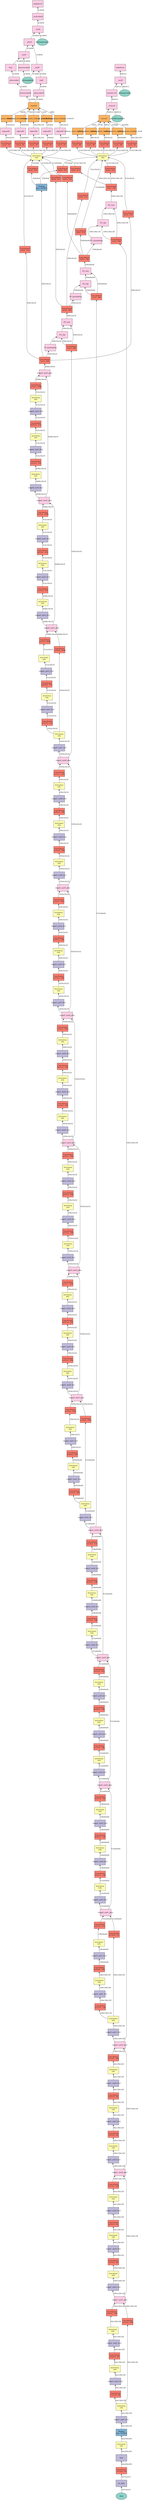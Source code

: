 digraph plot {
	heatmaplabel [label=heatmaplabel fillcolor="#8dd3c7" fixedsize=true height=0.8034 shape=oval style=filled width=1.3]
	data [label=data fillcolor="#8dd3c7" fixedsize=true height=0.8034 shape=oval style=filled width=1.3]
	bn_data [label=bn_data fillcolor="#bebada" fixedsize=true height=0.8034 shape=box style=filled width=1.3]
	conv0 [label="Convolution\n7x7/2x2, 64" fillcolor="#fb8072" fixedsize=true height=0.8034 shape=box style=filled width=1.3]
	bn0 [label=bn0 fillcolor="#bebada" fixedsize=true height=0.8034 shape=box style=filled width=1.3]
	relu0 [label="Activation\nrelu" fillcolor="#ffffb3" fixedsize=true height=0.8034 shape=box style=filled width=1.3]
	pool0 [label="Pooling\nmax, 3x3/2x2" fillcolor="#80b1d3" fixedsize=true height=0.8034 shape=box style=filled width=1.3]
	stage1_unit1_bn1 [label=stage1_unit1_bn1 fillcolor="#bebada" fixedsize=true height=0.8034 shape=box style=filled width=1.3]
	stage1_unit1_relu1 [label="Activation\nrelu" fillcolor="#ffffb3" fixedsize=true height=0.8034 shape=box style=filled width=1.3]
	stage1_unit1_conv1 [label="Convolution\n1x1/1x1, 64" fillcolor="#fb8072" fixedsize=true height=0.8034 shape=box style=filled width=1.3]
	stage1_unit1_bn2 [label=stage1_unit1_bn2 fillcolor="#bebada" fixedsize=true height=0.8034 shape=box style=filled width=1.3]
	stage1_unit1_relu2 [label="Activation\nrelu" fillcolor="#ffffb3" fixedsize=true height=0.8034 shape=box style=filled width=1.3]
	stage1_unit1_conv2 [label="Convolution\n3x3/1x1, 64" fillcolor="#fb8072" fixedsize=true height=0.8034 shape=box style=filled width=1.3]
	stage1_unit1_bn3 [label=stage1_unit1_bn3 fillcolor="#bebada" fixedsize=true height=0.8034 shape=box style=filled width=1.3]
	stage1_unit1_relu3 [label="Activation\nrelu" fillcolor="#ffffb3" fixedsize=true height=0.8034 shape=box style=filled width=1.3]
	stage1_unit1_conv3 [label="Convolution\n1x1/1x1, 256" fillcolor="#fb8072" fixedsize=true height=0.8034 shape=box style=filled width=1.3]
	stage1_unit1_sc [label="Convolution\n1x1/1x1, 256" fillcolor="#fb8072" fixedsize=true height=0.8034 shape=box style=filled width=1.3]
	stage1_unit1_plus [label=stage1_unit1_plus fillcolor="#fccde5" fixedsize=true height=0.8034 shape=box style=filled width=1.3]
	stage1_unit2_bn1 [label=stage1_unit2_bn1 fillcolor="#bebada" fixedsize=true height=0.8034 shape=box style=filled width=1.3]
	stage1_unit2_relu1 [label="Activation\nrelu" fillcolor="#ffffb3" fixedsize=true height=0.8034 shape=box style=filled width=1.3]
	stage1_unit2_conv1 [label="Convolution\n1x1/1x1, 64" fillcolor="#fb8072" fixedsize=true height=0.8034 shape=box style=filled width=1.3]
	stage1_unit2_bn2 [label=stage1_unit2_bn2 fillcolor="#bebada" fixedsize=true height=0.8034 shape=box style=filled width=1.3]
	stage1_unit2_relu2 [label="Activation\nrelu" fillcolor="#ffffb3" fixedsize=true height=0.8034 shape=box style=filled width=1.3]
	stage1_unit2_conv2 [label="Convolution\n3x3/1x1, 64" fillcolor="#fb8072" fixedsize=true height=0.8034 shape=box style=filled width=1.3]
	stage1_unit2_bn3 [label=stage1_unit2_bn3 fillcolor="#bebada" fixedsize=true height=0.8034 shape=box style=filled width=1.3]
	stage1_unit2_relu3 [label="Activation\nrelu" fillcolor="#ffffb3" fixedsize=true height=0.8034 shape=box style=filled width=1.3]
	stage1_unit2_conv3 [label="Convolution\n1x1/1x1, 256" fillcolor="#fb8072" fixedsize=true height=0.8034 shape=box style=filled width=1.3]
	stage1_unit2_plus [label=stage1_unit2_plus fillcolor="#fccde5" fixedsize=true height=0.8034 shape=box style=filled width=1.3]
	stage1_unit3_bn1 [label=stage1_unit3_bn1 fillcolor="#bebada" fixedsize=true height=0.8034 shape=box style=filled width=1.3]
	stage1_unit3_relu1 [label="Activation\nrelu" fillcolor="#ffffb3" fixedsize=true height=0.8034 shape=box style=filled width=1.3]
	stage1_unit3_conv1 [label="Convolution\n1x1/1x1, 64" fillcolor="#fb8072" fixedsize=true height=0.8034 shape=box style=filled width=1.3]
	stage1_unit3_bn2 [label=stage1_unit3_bn2 fillcolor="#bebada" fixedsize=true height=0.8034 shape=box style=filled width=1.3]
	stage1_unit3_relu2 [label="Activation\nrelu" fillcolor="#ffffb3" fixedsize=true height=0.8034 shape=box style=filled width=1.3]
	stage1_unit3_conv2 [label="Convolution\n3x3/1x1, 64" fillcolor="#fb8072" fixedsize=true height=0.8034 shape=box style=filled width=1.3]
	stage1_unit3_bn3 [label=stage1_unit3_bn3 fillcolor="#bebada" fixedsize=true height=0.8034 shape=box style=filled width=1.3]
	stage1_unit3_relu3 [label="Activation\nrelu" fillcolor="#ffffb3" fixedsize=true height=0.8034 shape=box style=filled width=1.3]
	stage1_unit3_conv3 [label="Convolution\n1x1/1x1, 256" fillcolor="#fb8072" fixedsize=true height=0.8034 shape=box style=filled width=1.3]
	stage1_unit3_plus [label=stage1_unit3_plus fillcolor="#fccde5" fixedsize=true height=0.8034 shape=box style=filled width=1.3]
	stage2_unit1_bn1 [label=stage2_unit1_bn1 fillcolor="#bebada" fixedsize=true height=0.8034 shape=box style=filled width=1.3]
	stage2_unit1_relu1 [label="Activation\nrelu" fillcolor="#ffffb3" fixedsize=true height=0.8034 shape=box style=filled width=1.3]
	stage2_unit1_conv1 [label="Convolution\n1x1/1x1, 128" fillcolor="#fb8072" fixedsize=true height=0.8034 shape=box style=filled width=1.3]
	stage2_unit1_bn2 [label=stage2_unit1_bn2 fillcolor="#bebada" fixedsize=true height=0.8034 shape=box style=filled width=1.3]
	stage2_unit1_relu2 [label="Activation\nrelu" fillcolor="#ffffb3" fixedsize=true height=0.8034 shape=box style=filled width=1.3]
	stage2_unit1_conv2 [label="Convolution\n3x3/2x2, 128" fillcolor="#fb8072" fixedsize=true height=0.8034 shape=box style=filled width=1.3]
	stage2_unit1_bn3 [label=stage2_unit1_bn3 fillcolor="#bebada" fixedsize=true height=0.8034 shape=box style=filled width=1.3]
	stage2_unit1_relu3 [label="Activation\nrelu" fillcolor="#ffffb3" fixedsize=true height=0.8034 shape=box style=filled width=1.3]
	stage2_unit1_conv3 [label="Convolution\n1x1/1x1, 512" fillcolor="#fb8072" fixedsize=true height=0.8034 shape=box style=filled width=1.3]
	stage2_unit1_sc [label="Convolution\n1x1/2x2, 512" fillcolor="#fb8072" fixedsize=true height=0.8034 shape=box style=filled width=1.3]
	stage2_unit1_plus [label=stage2_unit1_plus fillcolor="#fccde5" fixedsize=true height=0.8034 shape=box style=filled width=1.3]
	stage2_unit2_bn1 [label=stage2_unit2_bn1 fillcolor="#bebada" fixedsize=true height=0.8034 shape=box style=filled width=1.3]
	stage2_unit2_relu1 [label="Activation\nrelu" fillcolor="#ffffb3" fixedsize=true height=0.8034 shape=box style=filled width=1.3]
	stage2_unit2_conv1 [label="Convolution\n1x1/1x1, 128" fillcolor="#fb8072" fixedsize=true height=0.8034 shape=box style=filled width=1.3]
	stage2_unit2_bn2 [label=stage2_unit2_bn2 fillcolor="#bebada" fixedsize=true height=0.8034 shape=box style=filled width=1.3]
	stage2_unit2_relu2 [label="Activation\nrelu" fillcolor="#ffffb3" fixedsize=true height=0.8034 shape=box style=filled width=1.3]
	stage2_unit2_conv2 [label="Convolution\n3x3/1x1, 128" fillcolor="#fb8072" fixedsize=true height=0.8034 shape=box style=filled width=1.3]
	stage2_unit2_bn3 [label=stage2_unit2_bn3 fillcolor="#bebada" fixedsize=true height=0.8034 shape=box style=filled width=1.3]
	stage2_unit2_relu3 [label="Activation\nrelu" fillcolor="#ffffb3" fixedsize=true height=0.8034 shape=box style=filled width=1.3]
	stage2_unit2_conv3 [label="Convolution\n1x1/1x1, 512" fillcolor="#fb8072" fixedsize=true height=0.8034 shape=box style=filled width=1.3]
	stage2_unit2_plus [label=stage2_unit2_plus fillcolor="#fccde5" fixedsize=true height=0.8034 shape=box style=filled width=1.3]
	stage2_unit3_bn1 [label=stage2_unit3_bn1 fillcolor="#bebada" fixedsize=true height=0.8034 shape=box style=filled width=1.3]
	stage2_unit3_relu1 [label="Activation\nrelu" fillcolor="#ffffb3" fixedsize=true height=0.8034 shape=box style=filled width=1.3]
	stage2_unit3_conv1 [label="Convolution\n1x1/1x1, 128" fillcolor="#fb8072" fixedsize=true height=0.8034 shape=box style=filled width=1.3]
	stage2_unit3_bn2 [label=stage2_unit3_bn2 fillcolor="#bebada" fixedsize=true height=0.8034 shape=box style=filled width=1.3]
	stage2_unit3_relu2 [label="Activation\nrelu" fillcolor="#ffffb3" fixedsize=true height=0.8034 shape=box style=filled width=1.3]
	stage2_unit3_conv2 [label="Convolution\n3x3/1x1, 128" fillcolor="#fb8072" fixedsize=true height=0.8034 shape=box style=filled width=1.3]
	stage2_unit3_bn3 [label=stage2_unit3_bn3 fillcolor="#bebada" fixedsize=true height=0.8034 shape=box style=filled width=1.3]
	stage2_unit3_relu3 [label="Activation\nrelu" fillcolor="#ffffb3" fixedsize=true height=0.8034 shape=box style=filled width=1.3]
	stage2_unit3_conv3 [label="Convolution\n1x1/1x1, 512" fillcolor="#fb8072" fixedsize=true height=0.8034 shape=box style=filled width=1.3]
	stage2_unit3_plus [label=stage2_unit3_plus fillcolor="#fccde5" fixedsize=true height=0.8034 shape=box style=filled width=1.3]
	stage2_unit4_bn1 [label=stage2_unit4_bn1 fillcolor="#bebada" fixedsize=true height=0.8034 shape=box style=filled width=1.3]
	stage2_unit4_relu1 [label="Activation\nrelu" fillcolor="#ffffb3" fixedsize=true height=0.8034 shape=box style=filled width=1.3]
	stage2_unit4_conv1 [label="Convolution\n1x1/1x1, 128" fillcolor="#fb8072" fixedsize=true height=0.8034 shape=box style=filled width=1.3]
	stage2_unit4_bn2 [label=stage2_unit4_bn2 fillcolor="#bebada" fixedsize=true height=0.8034 shape=box style=filled width=1.3]
	stage2_unit4_relu2 [label="Activation\nrelu" fillcolor="#ffffb3" fixedsize=true height=0.8034 shape=box style=filled width=1.3]
	stage2_unit4_conv2 [label="Convolution\n3x3/1x1, 128" fillcolor="#fb8072" fixedsize=true height=0.8034 shape=box style=filled width=1.3]
	stage2_unit4_bn3 [label=stage2_unit4_bn3 fillcolor="#bebada" fixedsize=true height=0.8034 shape=box style=filled width=1.3]
	stage2_unit4_relu3 [label="Activation\nrelu" fillcolor="#ffffb3" fixedsize=true height=0.8034 shape=box style=filled width=1.3]
	stage2_unit4_conv3 [label="Convolution\n1x1/1x1, 512" fillcolor="#fb8072" fixedsize=true height=0.8034 shape=box style=filled width=1.3]
	stage2_unit4_plus [label=stage2_unit4_plus fillcolor="#fccde5" fixedsize=true height=0.8034 shape=box style=filled width=1.3]
	stage3_unit1_bn1 [label=stage3_unit1_bn1 fillcolor="#bebada" fixedsize=true height=0.8034 shape=box style=filled width=1.3]
	stage3_unit1_relu1 [label="Activation\nrelu" fillcolor="#ffffb3" fixedsize=true height=0.8034 shape=box style=filled width=1.3]
	stage3_unit1_conv1 [label="Convolution\n1x1/1x1, 256" fillcolor="#fb8072" fixedsize=true height=0.8034 shape=box style=filled width=1.3]
	stage3_unit1_bn2 [label=stage3_unit1_bn2 fillcolor="#bebada" fixedsize=true height=0.8034 shape=box style=filled width=1.3]
	stage3_unit1_relu2 [label="Activation\nrelu" fillcolor="#ffffb3" fixedsize=true height=0.8034 shape=box style=filled width=1.3]
	stage3_unit1_conv2 [label="Convolution\n3x3/2x2, 256" fillcolor="#fb8072" fixedsize=true height=0.8034 shape=box style=filled width=1.3]
	stage3_unit1_bn3 [label=stage3_unit1_bn3 fillcolor="#bebada" fixedsize=true height=0.8034 shape=box style=filled width=1.3]
	stage3_unit1_relu3 [label="Activation\nrelu" fillcolor="#ffffb3" fixedsize=true height=0.8034 shape=box style=filled width=1.3]
	stage3_unit1_conv3 [label="Convolution\n1x1/1x1, 1024" fillcolor="#fb8072" fixedsize=true height=0.8034 shape=box style=filled width=1.3]
	stage3_unit1_sc [label="Convolution\n1x1/2x2, 1024" fillcolor="#fb8072" fixedsize=true height=0.8034 shape=box style=filled width=1.3]
	stage3_unit1_plus [label=stage3_unit1_plus fillcolor="#fccde5" fixedsize=true height=0.8034 shape=box style=filled width=1.3]
	stage3_unit2_bn1 [label=stage3_unit2_bn1 fillcolor="#bebada" fixedsize=true height=0.8034 shape=box style=filled width=1.3]
	stage3_unit2_relu1 [label="Activation\nrelu" fillcolor="#ffffb3" fixedsize=true height=0.8034 shape=box style=filled width=1.3]
	stage3_unit2_conv1 [label="Convolution\n1x1/1x1, 256" fillcolor="#fb8072" fixedsize=true height=0.8034 shape=box style=filled width=1.3]
	stage3_unit2_bn2 [label=stage3_unit2_bn2 fillcolor="#bebada" fixedsize=true height=0.8034 shape=box style=filled width=1.3]
	stage3_unit2_relu2 [label="Activation\nrelu" fillcolor="#ffffb3" fixedsize=true height=0.8034 shape=box style=filled width=1.3]
	stage3_unit2_conv2 [label="Convolution\n3x3/1x1, 256" fillcolor="#fb8072" fixedsize=true height=0.8034 shape=box style=filled width=1.3]
	stage3_unit2_bn3 [label=stage3_unit2_bn3 fillcolor="#bebada" fixedsize=true height=0.8034 shape=box style=filled width=1.3]
	stage3_unit2_relu3 [label="Activation\nrelu" fillcolor="#ffffb3" fixedsize=true height=0.8034 shape=box style=filled width=1.3]
	stage3_unit2_conv3 [label="Convolution\n1x1/1x1, 1024" fillcolor="#fb8072" fixedsize=true height=0.8034 shape=box style=filled width=1.3]
	stage3_unit2_plus [label=stage3_unit2_plus fillcolor="#fccde5" fixedsize=true height=0.8034 shape=box style=filled width=1.3]
	stage3_unit3_bn1 [label=stage3_unit3_bn1 fillcolor="#bebada" fixedsize=true height=0.8034 shape=box style=filled width=1.3]
	stage3_unit3_relu1 [label="Activation\nrelu" fillcolor="#ffffb3" fixedsize=true height=0.8034 shape=box style=filled width=1.3]
	stage3_unit3_conv1 [label="Convolution\n1x1/1x1, 256" fillcolor="#fb8072" fixedsize=true height=0.8034 shape=box style=filled width=1.3]
	stage3_unit3_bn2 [label=stage3_unit3_bn2 fillcolor="#bebada" fixedsize=true height=0.8034 shape=box style=filled width=1.3]
	stage3_unit3_relu2 [label="Activation\nrelu" fillcolor="#ffffb3" fixedsize=true height=0.8034 shape=box style=filled width=1.3]
	stage3_unit3_conv2 [label="Convolution\n3x3/1x1, 256" fillcolor="#fb8072" fixedsize=true height=0.8034 shape=box style=filled width=1.3]
	stage3_unit3_bn3 [label=stage3_unit3_bn3 fillcolor="#bebada" fixedsize=true height=0.8034 shape=box style=filled width=1.3]
	stage3_unit3_relu3 [label="Activation\nrelu" fillcolor="#ffffb3" fixedsize=true height=0.8034 shape=box style=filled width=1.3]
	stage3_unit3_conv3 [label="Convolution\n1x1/1x1, 1024" fillcolor="#fb8072" fixedsize=true height=0.8034 shape=box style=filled width=1.3]
	stage3_unit3_plus [label=stage3_unit3_plus fillcolor="#fccde5" fixedsize=true height=0.8034 shape=box style=filled width=1.3]
	stage3_unit4_bn1 [label=stage3_unit4_bn1 fillcolor="#bebada" fixedsize=true height=0.8034 shape=box style=filled width=1.3]
	stage3_unit4_relu1 [label="Activation\nrelu" fillcolor="#ffffb3" fixedsize=true height=0.8034 shape=box style=filled width=1.3]
	stage3_unit4_conv1 [label="Convolution\n1x1/1x1, 256" fillcolor="#fb8072" fixedsize=true height=0.8034 shape=box style=filled width=1.3]
	stage3_unit4_bn2 [label=stage3_unit4_bn2 fillcolor="#bebada" fixedsize=true height=0.8034 shape=box style=filled width=1.3]
	stage3_unit4_relu2 [label="Activation\nrelu" fillcolor="#ffffb3" fixedsize=true height=0.8034 shape=box style=filled width=1.3]
	stage3_unit4_conv2 [label="Convolution\n3x3/1x1, 256" fillcolor="#fb8072" fixedsize=true height=0.8034 shape=box style=filled width=1.3]
	stage3_unit4_bn3 [label=stage3_unit4_bn3 fillcolor="#bebada" fixedsize=true height=0.8034 shape=box style=filled width=1.3]
	stage3_unit4_relu3 [label="Activation\nrelu" fillcolor="#ffffb3" fixedsize=true height=0.8034 shape=box style=filled width=1.3]
	stage3_unit4_conv3 [label="Convolution\n1x1/1x1, 1024" fillcolor="#fb8072" fixedsize=true height=0.8034 shape=box style=filled width=1.3]
	stage3_unit4_plus [label=stage3_unit4_plus fillcolor="#fccde5" fixedsize=true height=0.8034 shape=box style=filled width=1.3]
	stage3_unit5_bn1 [label=stage3_unit5_bn1 fillcolor="#bebada" fixedsize=true height=0.8034 shape=box style=filled width=1.3]
	stage3_unit5_relu1 [label="Activation\nrelu" fillcolor="#ffffb3" fixedsize=true height=0.8034 shape=box style=filled width=1.3]
	stage3_unit5_conv1 [label="Convolution\n1x1/1x1, 256" fillcolor="#fb8072" fixedsize=true height=0.8034 shape=box style=filled width=1.3]
	stage3_unit5_bn2 [label=stage3_unit5_bn2 fillcolor="#bebada" fixedsize=true height=0.8034 shape=box style=filled width=1.3]
	stage3_unit5_relu2 [label="Activation\nrelu" fillcolor="#ffffb3" fixedsize=true height=0.8034 shape=box style=filled width=1.3]
	stage3_unit5_conv2 [label="Convolution\n3x3/1x1, 256" fillcolor="#fb8072" fixedsize=true height=0.8034 shape=box style=filled width=1.3]
	stage3_unit5_bn3 [label=stage3_unit5_bn3 fillcolor="#bebada" fixedsize=true height=0.8034 shape=box style=filled width=1.3]
	stage3_unit5_relu3 [label="Activation\nrelu" fillcolor="#ffffb3" fixedsize=true height=0.8034 shape=box style=filled width=1.3]
	stage3_unit5_conv3 [label="Convolution\n1x1/1x1, 1024" fillcolor="#fb8072" fixedsize=true height=0.8034 shape=box style=filled width=1.3]
	stage3_unit5_plus [label=stage3_unit5_plus fillcolor="#fccde5" fixedsize=true height=0.8034 shape=box style=filled width=1.3]
	stage3_unit6_bn1 [label=stage3_unit6_bn1 fillcolor="#bebada" fixedsize=true height=0.8034 shape=box style=filled width=1.3]
	stage3_unit6_relu1 [label="Activation\nrelu" fillcolor="#ffffb3" fixedsize=true height=0.8034 shape=box style=filled width=1.3]
	stage3_unit6_conv1 [label="Convolution\n1x1/1x1, 256" fillcolor="#fb8072" fixedsize=true height=0.8034 shape=box style=filled width=1.3]
	stage3_unit6_bn2 [label=stage3_unit6_bn2 fillcolor="#bebada" fixedsize=true height=0.8034 shape=box style=filled width=1.3]
	stage3_unit6_relu2 [label="Activation\nrelu" fillcolor="#ffffb3" fixedsize=true height=0.8034 shape=box style=filled width=1.3]
	stage3_unit6_conv2 [label="Convolution\n3x3/1x1, 256" fillcolor="#fb8072" fixedsize=true height=0.8034 shape=box style=filled width=1.3]
	stage3_unit6_bn3 [label=stage3_unit6_bn3 fillcolor="#bebada" fixedsize=true height=0.8034 shape=box style=filled width=1.3]
	stage3_unit6_relu3 [label="Activation\nrelu" fillcolor="#ffffb3" fixedsize=true height=0.8034 shape=box style=filled width=1.3]
	stage3_unit6_conv3 [label="Convolution\n1x1/1x1, 1024" fillcolor="#fb8072" fixedsize=true height=0.8034 shape=box style=filled width=1.3]
	stage3_unit6_plus [label=stage3_unit6_plus fillcolor="#fccde5" fixedsize=true height=0.8034 shape=box style=filled width=1.3]
	stage4_unit1_bn1 [label=stage4_unit1_bn1 fillcolor="#bebada" fixedsize=true height=0.8034 shape=box style=filled width=1.3]
	stage4_unit1_relu1 [label="Activation\nrelu" fillcolor="#ffffb3" fixedsize=true height=0.8034 shape=box style=filled width=1.3]
	stage4_unit1_conv1 [label="Convolution\n1x1/1x1, 512" fillcolor="#fb8072" fixedsize=true height=0.8034 shape=box style=filled width=1.3]
	stage4_unit1_bn2 [label=stage4_unit1_bn2 fillcolor="#bebada" fixedsize=true height=0.8034 shape=box style=filled width=1.3]
	stage4_unit1_relu2 [label="Activation\nrelu" fillcolor="#ffffb3" fixedsize=true height=0.8034 shape=box style=filled width=1.3]
	stage4_unit1_conv2 [label="Convolution\n3x3/2x2, 512" fillcolor="#fb8072" fixedsize=true height=0.8034 shape=box style=filled width=1.3]
	stage4_unit1_bn3 [label=stage4_unit1_bn3 fillcolor="#bebada" fixedsize=true height=0.8034 shape=box style=filled width=1.3]
	stage4_unit1_relu3 [label="Activation\nrelu" fillcolor="#ffffb3" fixedsize=true height=0.8034 shape=box style=filled width=1.3]
	stage4_unit1_conv3 [label="Convolution\n1x1/1x1, 2048" fillcolor="#fb8072" fixedsize=true height=0.8034 shape=box style=filled width=1.3]
	stage4_unit1_sc [label="Convolution\n1x1/2x2, 2048" fillcolor="#fb8072" fixedsize=true height=0.8034 shape=box style=filled width=1.3]
	stage4_unit1_plus [label=stage4_unit1_plus fillcolor="#fccde5" fixedsize=true height=0.8034 shape=box style=filled width=1.3]
	stage4_unit2_bn1 [label=stage4_unit2_bn1 fillcolor="#bebada" fixedsize=true height=0.8034 shape=box style=filled width=1.3]
	stage4_unit2_relu1 [label="Activation\nrelu" fillcolor="#ffffb3" fixedsize=true height=0.8034 shape=box style=filled width=1.3]
	stage4_unit2_conv1 [label="Convolution\n1x1/1x1, 512" fillcolor="#fb8072" fixedsize=true height=0.8034 shape=box style=filled width=1.3]
	stage4_unit2_bn2 [label=stage4_unit2_bn2 fillcolor="#bebada" fixedsize=true height=0.8034 shape=box style=filled width=1.3]
	stage4_unit2_relu2 [label="Activation\nrelu" fillcolor="#ffffb3" fixedsize=true height=0.8034 shape=box style=filled width=1.3]
	stage4_unit2_conv2 [label="Convolution\n3x3/1x1, 512" fillcolor="#fb8072" fixedsize=true height=0.8034 shape=box style=filled width=1.3]
	stage4_unit2_bn3 [label=stage4_unit2_bn3 fillcolor="#bebada" fixedsize=true height=0.8034 shape=box style=filled width=1.3]
	stage4_unit2_relu3 [label="Activation\nrelu" fillcolor="#ffffb3" fixedsize=true height=0.8034 shape=box style=filled width=1.3]
	stage4_unit2_conv3 [label="Convolution\n1x1/1x1, 2048" fillcolor="#fb8072" fixedsize=true height=0.8034 shape=box style=filled width=1.3]
	stage4_unit2_plus [label=stage4_unit2_plus fillcolor="#fccde5" fixedsize=true height=0.8034 shape=box style=filled width=1.3]
	stage4_unit3_bn1 [label=stage4_unit3_bn1 fillcolor="#bebada" fixedsize=true height=0.8034 shape=box style=filled width=1.3]
	stage4_unit3_relu1 [label="Activation\nrelu" fillcolor="#ffffb3" fixedsize=true height=0.8034 shape=box style=filled width=1.3]
	stage4_unit3_conv1 [label="Convolution\n1x1/1x1, 512" fillcolor="#fb8072" fixedsize=true height=0.8034 shape=box style=filled width=1.3]
	stage4_unit3_bn2 [label=stage4_unit3_bn2 fillcolor="#bebada" fixedsize=true height=0.8034 shape=box style=filled width=1.3]
	stage4_unit3_relu2 [label="Activation\nrelu" fillcolor="#ffffb3" fixedsize=true height=0.8034 shape=box style=filled width=1.3]
	stage4_unit3_conv2 [label="Convolution\n3x3/1x1, 512" fillcolor="#fb8072" fixedsize=true height=0.8034 shape=box style=filled width=1.3]
	stage4_unit3_bn3 [label=stage4_unit3_bn3 fillcolor="#bebada" fixedsize=true height=0.8034 shape=box style=filled width=1.3]
	stage4_unit3_relu3 [label="Activation\nrelu" fillcolor="#ffffb3" fixedsize=true height=0.8034 shape=box style=filled width=1.3]
	stage4_unit3_conv3 [label="Convolution\n1x1/1x1, 2048" fillcolor="#fb8072" fixedsize=true height=0.8034 shape=box style=filled width=1.3]
	stage4_unit3_plus [label=stage4_unit3_plus fillcolor="#fccde5" fixedsize=true height=0.8034 shape=box style=filled width=1.3]
	P5_lateral [label="Convolution\n1x1/1, 256" fillcolor="#fb8072" fixedsize=true height=0.8034 shape=box style=filled width=1.3]
	P6_subsampling [label="Pooling\nmax, 3x3/2x2" fillcolor="#80b1d3" fixedsize=true height=0.8034 shape=box style=filled width=1.3]
	convolution0 [label="Convolution\n3x3/1, 512" fillcolor="#fb8072" fixedsize=true height=0.8034 shape=box style=filled width=1.3]
	heatmap_relu [label="Activation\nrelu" fillcolor="#ffffb3" fixedsize=true height=0.8034 shape=box style=filled width=1.3]
	heatmap_score_stride64 [label="Convolution\n1x1/1, 19" fillcolor="#fb8072" fixedsize=true height=0.8034 shape=box style=filled width=1.3]
	sigmoid0 [label=sigmoid0 fillcolor="#fccde5" fixedsize=true height=0.8034 shape=box style=filled width=1.3]
	heatmap_score_reshape_stride64 [label=heatmap_score_reshape_stride64 fillcolor="#fdb462" fixedsize=true height=0.8034 shape=box style=filled width=1.3]
	convolution2 [label="Convolution\n3x3/1, 512" fillcolor="#fb8072" fixedsize=true height=0.8034 shape=box style=filled width=1.3]
	heatmap_relu [label="Activation\nrelu" fillcolor="#ffffb3" fixedsize=true height=0.8034 shape=box style=filled width=1.3]
	heatmap_score_stride32 [label="Convolution\n1x1/1, 19" fillcolor="#fb8072" fixedsize=true height=0.8034 shape=box style=filled width=1.3]
	sigmoid1 [label=sigmoid1 fillcolor="#fccde5" fixedsize=true height=0.8034 shape=box style=filled width=1.3]
	heatmap_score_reshape_stride32 [label=heatmap_score_reshape_stride32 fillcolor="#fdb462" fixedsize=true height=0.8034 shape=box style=filled width=1.3]
	P5_upsampling [label=P5_upsampling fillcolor="#fccde5" fixedsize=true height=0.8034 shape=box style=filled width=1.3]
	P4_lateral [label="Convolution\n1x1/1, 256" fillcolor="#fb8072" fixedsize=true height=0.8034 shape=box style=filled width=1.3]
	P4_clip [label=P4_clip fillcolor="#fccde5" fixedsize=true height=0.8034 shape=box style=filled width=1.3]
	P4_sum [label=P4_sum fillcolor="#fccde5" fixedsize=true height=0.8034 shape=box style=filled width=1.3]
	P4_aggregate [label="Convolution\n3x3/1, 256" fillcolor="#fb8072" fixedsize=true height=0.8034 shape=box style=filled width=1.3]
	convolution4 [label="Convolution\n3x3/1, 512" fillcolor="#fb8072" fixedsize=true height=0.8034 shape=box style=filled width=1.3]
	heatmap_relu [label="Activation\nrelu" fillcolor="#ffffb3" fixedsize=true height=0.8034 shape=box style=filled width=1.3]
	heatmap_score_stride16 [label="Convolution\n1x1/1, 19" fillcolor="#fb8072" fixedsize=true height=0.8034 shape=box style=filled width=1.3]
	sigmoid2 [label=sigmoid2 fillcolor="#fccde5" fixedsize=true height=0.8034 shape=box style=filled width=1.3]
	heatmap_score_reshape_stride16 [label=heatmap_score_reshape_stride16 fillcolor="#fdb462" fixedsize=true height=0.8034 shape=box style=filled width=1.3]
	P4_upsampling [label=P4_upsampling fillcolor="#fccde5" fixedsize=true height=0.8034 shape=box style=filled width=1.3]
	P3_lateral [label="Convolution\n1x1/1, 256" fillcolor="#fb8072" fixedsize=true height=0.8034 shape=box style=filled width=1.3]
	P3_clip [label=P3_clip fillcolor="#fccde5" fixedsize=true height=0.8034 shape=box style=filled width=1.3]
	P3_sum [label=P3_sum fillcolor="#fccde5" fixedsize=true height=0.8034 shape=box style=filled width=1.3]
	P3_aggregate [label="Convolution\n3x3/1, 256" fillcolor="#fb8072" fixedsize=true height=0.8034 shape=box style=filled width=1.3]
	convolution6 [label="Convolution\n3x3/1, 512" fillcolor="#fb8072" fixedsize=true height=0.8034 shape=box style=filled width=1.3]
	heatmap_relu [label="Activation\nrelu" fillcolor="#ffffb3" fixedsize=true height=0.8034 shape=box style=filled width=1.3]
	heatmap_score_stride8 [label="Convolution\n1x1/1, 19" fillcolor="#fb8072" fixedsize=true height=0.8034 shape=box style=filled width=1.3]
	sigmoid3 [label=sigmoid3 fillcolor="#fccde5" fixedsize=true height=0.8034 shape=box style=filled width=1.3]
	heatmap_score_reshape_stride8 [label=heatmap_score_reshape_stride8 fillcolor="#fdb462" fixedsize=true height=0.8034 shape=box style=filled width=1.3]
	P3_upsampling [label=P3_upsampling fillcolor="#fccde5" fixedsize=true height=0.8034 shape=box style=filled width=1.3]
	P2_lateral [label="Convolution\n1x1/1, 256" fillcolor="#fb8072" fixedsize=true height=0.8034 shape=box style=filled width=1.3]
	P2_clip [label=P2_clip fillcolor="#fccde5" fixedsize=true height=0.8034 shape=box style=filled width=1.3]
	P2_sum [label=P2_sum fillcolor="#fccde5" fixedsize=true height=0.8034 shape=box style=filled width=1.3]
	P2_aggregate [label="Convolution\n3x3/1, 256" fillcolor="#fb8072" fixedsize=true height=0.8034 shape=box style=filled width=1.3]
	convolution8 [label="Convolution\n3x3/1, 512" fillcolor="#fb8072" fixedsize=true height=0.8034 shape=box style=filled width=1.3]
	heatmap_relu [label="Activation\nrelu" fillcolor="#ffffb3" fixedsize=true height=0.8034 shape=box style=filled width=1.3]
	heatmap_score_stride4 [label="Convolution\n1x1/1, 19" fillcolor="#fb8072" fixedsize=true height=0.8034 shape=box style=filled width=1.3]
	sigmoid4 [label=sigmoid4 fillcolor="#fccde5" fixedsize=true height=0.8034 shape=box style=filled width=1.3]
	heatmap_score_reshape_stride4 [label=heatmap_score_reshape_stride4 fillcolor="#fdb462" fixedsize=true height=0.8034 shape=box style=filled width=1.3]
	concat0 [label=concat0 fillcolor="#fdb462" fixedsize=true height=0.8034 shape=box style=filled width=1.3]
	_plusscalar0 [label=_plusscalar0 fillcolor="#fccde5" fixedsize=true height=0.8034 shape=box style=filled width=1.3]
	log0 [label=log0 fillcolor="#fccde5" fixedsize=true height=0.8034 shape=box style=filled width=1.3]
	_mul0 [label=_mul0 fillcolor="#fccde5" fixedsize=true height=0.8034 shape=box style=filled width=1.3]
	_rminusscalar0 [label=_rminusscalar0 fillcolor="#fccde5" fixedsize=true height=0.8034 shape=box style=filled width=1.3]
	_rminusscalar1 [label=_rminusscalar1 fillcolor="#fccde5" fixedsize=true height=0.8034 shape=box style=filled width=1.3]
	_plusscalar1 [label=_plusscalar1 fillcolor="#fccde5" fixedsize=true height=0.8034 shape=box style=filled width=1.3]
	log1 [label=log1 fillcolor="#fccde5" fixedsize=true height=0.8034 shape=box style=filled width=1.3]
	_mul1 [label=_mul1 fillcolor="#fccde5" fixedsize=true height=0.8034 shape=box style=filled width=1.3]
	_plus0 [label=_plus0 fillcolor="#fccde5" fixedsize=true height=0.8034 shape=box style=filled width=1.3]
	heatmapweight [label=heatmapweight fillcolor="#8dd3c7" fixedsize=true height=0.8034 shape=oval style=filled width=1.3]
	_mul2 [label=_mul2 fillcolor="#fccde5" fixedsize=true height=0.8034 shape=box style=filled width=1.3]
	_mulscalar0 [label=_mulscalar0 fillcolor="#fccde5" fixedsize=true height=0.8034 shape=box style=filled width=1.3]
	makeloss0 [label=makeloss0 fillcolor="#fccde5" fixedsize=true height=0.8034 shape=box style=filled width=1.3]
	pafmapweight [label=pafmapweight fillcolor="#8dd3c7" fixedsize=true height=0.8034 shape=oval style=filled width=1.3]
	convolution1 [label="Convolution\n3x3/1, 512" fillcolor="#fb8072" fixedsize=true height=0.8034 shape=box style=filled width=1.3]
	pafmap_relu [label="Activation\nrelu" fillcolor="#ffffb3" fixedsize=true height=0.8034 shape=box style=filled width=1.3]
	pafmap_score_stride64 [label="Convolution\n1x1/1, 38" fillcolor="#fb8072" fixedsize=true height=0.8034 shape=box style=filled width=1.3]
	pafmap_score_reshape_stride64 [label=pafmap_score_reshape_stride64 fillcolor="#fdb462" fixedsize=true height=0.8034 shape=box style=filled width=1.3]
	convolution3 [label="Convolution\n3x3/1, 512" fillcolor="#fb8072" fixedsize=true height=0.8034 shape=box style=filled width=1.3]
	pafmap_relu [label="Activation\nrelu" fillcolor="#ffffb3" fixedsize=true height=0.8034 shape=box style=filled width=1.3]
	pafmap_score_stride32 [label="Convolution\n1x1/1, 38" fillcolor="#fb8072" fixedsize=true height=0.8034 shape=box style=filled width=1.3]
	pafmap_score_reshape_stride32 [label=pafmap_score_reshape_stride32 fillcolor="#fdb462" fixedsize=true height=0.8034 shape=box style=filled width=1.3]
	convolution5 [label="Convolution\n3x3/1, 512" fillcolor="#fb8072" fixedsize=true height=0.8034 shape=box style=filled width=1.3]
	pafmap_relu [label="Activation\nrelu" fillcolor="#ffffb3" fixedsize=true height=0.8034 shape=box style=filled width=1.3]
	pafmap_score_stride16 [label="Convolution\n1x1/1, 38" fillcolor="#fb8072" fixedsize=true height=0.8034 shape=box style=filled width=1.3]
	pafmap_score_reshape_stride16 [label=pafmap_score_reshape_stride16 fillcolor="#fdb462" fixedsize=true height=0.8034 shape=box style=filled width=1.3]
	convolution7 [label="Convolution\n3x3/1, 512" fillcolor="#fb8072" fixedsize=true height=0.8034 shape=box style=filled width=1.3]
	pafmap_relu [label="Activation\nrelu" fillcolor="#ffffb3" fixedsize=true height=0.8034 shape=box style=filled width=1.3]
	pafmap_score_stride8 [label="Convolution\n1x1/1, 38" fillcolor="#fb8072" fixedsize=true height=0.8034 shape=box style=filled width=1.3]
	pafmap_score_reshape_stride8 [label=pafmap_score_reshape_stride8 fillcolor="#fdb462" fixedsize=true height=0.8034 shape=box style=filled width=1.3]
	convolution9 [label="Convolution\n3x3/1, 512" fillcolor="#fb8072" fixedsize=true height=0.8034 shape=box style=filled width=1.3]
	pafmap_relu [label="Activation\nrelu" fillcolor="#ffffb3" fixedsize=true height=0.8034 shape=box style=filled width=1.3]
	pafmap_score_stride4 [label="Convolution\n1x1/1, 38" fillcolor="#fb8072" fixedsize=true height=0.8034 shape=box style=filled width=1.3]
	pafmap_score_reshape_stride4 [label=pafmap_score_reshape_stride4 fillcolor="#fdb462" fixedsize=true height=0.8034 shape=box style=filled width=1.3]
	concat1 [label=concat1 fillcolor="#fdb462" fixedsize=true height=0.8034 shape=box style=filled width=1.3]
	partaffinityglabel [label=partaffinityglabel fillcolor="#8dd3c7" fixedsize=true height=0.8034 shape=oval style=filled width=1.3]
	_minus0 [label=_minus0 fillcolor="#fccde5" fixedsize=true height=0.8034 shape=box style=filled width=1.3]
	smooth_l10 [label=smooth_l10 fillcolor="#fccde5" fixedsize=true height=0.8034 shape=box style=filled width=1.3]
	_mul3 [label=_mul3 fillcolor="#fccde5" fixedsize=true height=0.8034 shape=box style=filled width=1.3]
	makeloss1 [label=makeloss1 fillcolor="#fccde5" fixedsize=true height=0.8034 shape=box style=filled width=1.3]
	bn_data -> data [label="3x512x512" arrowtail=open dir=back]
	conv0 -> bn_data [label="3x512x512" arrowtail=open dir=back]
	bn0 -> conv0 [label="64x256x256" arrowtail=open dir=back]
	relu0 -> bn0 [label="64x256x256" arrowtail=open dir=back]
	pool0 -> relu0 [label="64x256x256" arrowtail=open dir=back]
	stage1_unit1_bn1 -> pool0 [label="64x128x128" arrowtail=open dir=back]
	stage1_unit1_relu1 -> stage1_unit1_bn1 [label="64x128x128" arrowtail=open dir=back]
	stage1_unit1_conv1 -> stage1_unit1_relu1 [label="64x128x128" arrowtail=open dir=back]
	stage1_unit1_bn2 -> stage1_unit1_conv1 [label="64x128x128" arrowtail=open dir=back]
	stage1_unit1_relu2 -> stage1_unit1_bn2 [label="64x128x128" arrowtail=open dir=back]
	stage1_unit1_conv2 -> stage1_unit1_relu2 [label="64x128x128" arrowtail=open dir=back]
	stage1_unit1_bn3 -> stage1_unit1_conv2 [label="64x128x128" arrowtail=open dir=back]
	stage1_unit1_relu3 -> stage1_unit1_bn3 [label="64x128x128" arrowtail=open dir=back]
	stage1_unit1_conv3 -> stage1_unit1_relu3 [label="64x128x128" arrowtail=open dir=back]
	stage1_unit1_sc -> stage1_unit1_relu1 [label="64x128x128" arrowtail=open dir=back]
	stage1_unit1_plus -> stage1_unit1_conv3 [label="256x128x128" arrowtail=open dir=back]
	stage1_unit1_plus -> stage1_unit1_sc [label="256x128x128" arrowtail=open dir=back]
	stage1_unit2_bn1 -> stage1_unit1_plus [label="256x128x128" arrowtail=open dir=back]
	stage1_unit2_relu1 -> stage1_unit2_bn1 [label="256x128x128" arrowtail=open dir=back]
	stage1_unit2_conv1 -> stage1_unit2_relu1 [label="256x128x128" arrowtail=open dir=back]
	stage1_unit2_bn2 -> stage1_unit2_conv1 [label="64x128x128" arrowtail=open dir=back]
	stage1_unit2_relu2 -> stage1_unit2_bn2 [label="64x128x128" arrowtail=open dir=back]
	stage1_unit2_conv2 -> stage1_unit2_relu2 [label="64x128x128" arrowtail=open dir=back]
	stage1_unit2_bn3 -> stage1_unit2_conv2 [label="64x128x128" arrowtail=open dir=back]
	stage1_unit2_relu3 -> stage1_unit2_bn3 [label="64x128x128" arrowtail=open dir=back]
	stage1_unit2_conv3 -> stage1_unit2_relu3 [label="64x128x128" arrowtail=open dir=back]
	stage1_unit2_plus -> stage1_unit2_conv3 [label="256x128x128" arrowtail=open dir=back]
	stage1_unit2_plus -> stage1_unit1_plus [label="256x128x128" arrowtail=open dir=back]
	stage1_unit3_bn1 -> stage1_unit2_plus [label="256x128x128" arrowtail=open dir=back]
	stage1_unit3_relu1 -> stage1_unit3_bn1 [label="256x128x128" arrowtail=open dir=back]
	stage1_unit3_conv1 -> stage1_unit3_relu1 [label="256x128x128" arrowtail=open dir=back]
	stage1_unit3_bn2 -> stage1_unit3_conv1 [label="64x128x128" arrowtail=open dir=back]
	stage1_unit3_relu2 -> stage1_unit3_bn2 [label="64x128x128" arrowtail=open dir=back]
	stage1_unit3_conv2 -> stage1_unit3_relu2 [label="64x128x128" arrowtail=open dir=back]
	stage1_unit3_bn3 -> stage1_unit3_conv2 [label="64x128x128" arrowtail=open dir=back]
	stage1_unit3_relu3 -> stage1_unit3_bn3 [label="64x128x128" arrowtail=open dir=back]
	stage1_unit3_conv3 -> stage1_unit3_relu3 [label="64x128x128" arrowtail=open dir=back]
	stage1_unit3_plus -> stage1_unit3_conv3 [label="256x128x128" arrowtail=open dir=back]
	stage1_unit3_plus -> stage1_unit2_plus [label="256x128x128" arrowtail=open dir=back]
	stage2_unit1_bn1 -> stage1_unit3_plus [label="256x128x128" arrowtail=open dir=back]
	stage2_unit1_relu1 -> stage2_unit1_bn1 [label="256x128x128" arrowtail=open dir=back]
	stage2_unit1_conv1 -> stage2_unit1_relu1 [label="256x128x128" arrowtail=open dir=back]
	stage2_unit1_bn2 -> stage2_unit1_conv1 [label="128x128x128" arrowtail=open dir=back]
	stage2_unit1_relu2 -> stage2_unit1_bn2 [label="128x128x128" arrowtail=open dir=back]
	stage2_unit1_conv2 -> stage2_unit1_relu2 [label="128x128x128" arrowtail=open dir=back]
	stage2_unit1_bn3 -> stage2_unit1_conv2 [label="128x64x64" arrowtail=open dir=back]
	stage2_unit1_relu3 -> stage2_unit1_bn3 [label="128x64x64" arrowtail=open dir=back]
	stage2_unit1_conv3 -> stage2_unit1_relu3 [label="128x64x64" arrowtail=open dir=back]
	stage2_unit1_sc -> stage2_unit1_relu1 [label="256x128x128" arrowtail=open dir=back]
	stage2_unit1_plus -> stage2_unit1_conv3 [label="512x64x64" arrowtail=open dir=back]
	stage2_unit1_plus -> stage2_unit1_sc [label="512x64x64" arrowtail=open dir=back]
	stage2_unit2_bn1 -> stage2_unit1_plus [label="512x64x64" arrowtail=open dir=back]
	stage2_unit2_relu1 -> stage2_unit2_bn1 [label="512x64x64" arrowtail=open dir=back]
	stage2_unit2_conv1 -> stage2_unit2_relu1 [label="512x64x64" arrowtail=open dir=back]
	stage2_unit2_bn2 -> stage2_unit2_conv1 [label="128x64x64" arrowtail=open dir=back]
	stage2_unit2_relu2 -> stage2_unit2_bn2 [label="128x64x64" arrowtail=open dir=back]
	stage2_unit2_conv2 -> stage2_unit2_relu2 [label="128x64x64" arrowtail=open dir=back]
	stage2_unit2_bn3 -> stage2_unit2_conv2 [label="128x64x64" arrowtail=open dir=back]
	stage2_unit2_relu3 -> stage2_unit2_bn3 [label="128x64x64" arrowtail=open dir=back]
	stage2_unit2_conv3 -> stage2_unit2_relu3 [label="128x64x64" arrowtail=open dir=back]
	stage2_unit2_plus -> stage2_unit2_conv3 [label="512x64x64" arrowtail=open dir=back]
	stage2_unit2_plus -> stage2_unit1_plus [label="512x64x64" arrowtail=open dir=back]
	stage2_unit3_bn1 -> stage2_unit2_plus [label="512x64x64" arrowtail=open dir=back]
	stage2_unit3_relu1 -> stage2_unit3_bn1 [label="512x64x64" arrowtail=open dir=back]
	stage2_unit3_conv1 -> stage2_unit3_relu1 [label="512x64x64" arrowtail=open dir=back]
	stage2_unit3_bn2 -> stage2_unit3_conv1 [label="128x64x64" arrowtail=open dir=back]
	stage2_unit3_relu2 -> stage2_unit3_bn2 [label="128x64x64" arrowtail=open dir=back]
	stage2_unit3_conv2 -> stage2_unit3_relu2 [label="128x64x64" arrowtail=open dir=back]
	stage2_unit3_bn3 -> stage2_unit3_conv2 [label="128x64x64" arrowtail=open dir=back]
	stage2_unit3_relu3 -> stage2_unit3_bn3 [label="128x64x64" arrowtail=open dir=back]
	stage2_unit3_conv3 -> stage2_unit3_relu3 [label="128x64x64" arrowtail=open dir=back]
	stage2_unit3_plus -> stage2_unit3_conv3 [label="512x64x64" arrowtail=open dir=back]
	stage2_unit3_plus -> stage2_unit2_plus [label="512x64x64" arrowtail=open dir=back]
	stage2_unit4_bn1 -> stage2_unit3_plus [label="512x64x64" arrowtail=open dir=back]
	stage2_unit4_relu1 -> stage2_unit4_bn1 [label="512x64x64" arrowtail=open dir=back]
	stage2_unit4_conv1 -> stage2_unit4_relu1 [label="512x64x64" arrowtail=open dir=back]
	stage2_unit4_bn2 -> stage2_unit4_conv1 [label="128x64x64" arrowtail=open dir=back]
	stage2_unit4_relu2 -> stage2_unit4_bn2 [label="128x64x64" arrowtail=open dir=back]
	stage2_unit4_conv2 -> stage2_unit4_relu2 [label="128x64x64" arrowtail=open dir=back]
	stage2_unit4_bn3 -> stage2_unit4_conv2 [label="128x64x64" arrowtail=open dir=back]
	stage2_unit4_relu3 -> stage2_unit4_bn3 [label="128x64x64" arrowtail=open dir=back]
	stage2_unit4_conv3 -> stage2_unit4_relu3 [label="128x64x64" arrowtail=open dir=back]
	stage2_unit4_plus -> stage2_unit4_conv3 [label="512x64x64" arrowtail=open dir=back]
	stage2_unit4_plus -> stage2_unit3_plus [label="512x64x64" arrowtail=open dir=back]
	stage3_unit1_bn1 -> stage2_unit4_plus [label="512x64x64" arrowtail=open dir=back]
	stage3_unit1_relu1 -> stage3_unit1_bn1 [label="512x64x64" arrowtail=open dir=back]
	stage3_unit1_conv1 -> stage3_unit1_relu1 [label="512x64x64" arrowtail=open dir=back]
	stage3_unit1_bn2 -> stage3_unit1_conv1 [label="256x64x64" arrowtail=open dir=back]
	stage3_unit1_relu2 -> stage3_unit1_bn2 [label="256x64x64" arrowtail=open dir=back]
	stage3_unit1_conv2 -> stage3_unit1_relu2 [label="256x64x64" arrowtail=open dir=back]
	stage3_unit1_bn3 -> stage3_unit1_conv2 [label="256x32x32" arrowtail=open dir=back]
	stage3_unit1_relu3 -> stage3_unit1_bn3 [label="256x32x32" arrowtail=open dir=back]
	stage3_unit1_conv3 -> stage3_unit1_relu3 [label="256x32x32" arrowtail=open dir=back]
	stage3_unit1_sc -> stage3_unit1_relu1 [label="512x64x64" arrowtail=open dir=back]
	stage3_unit1_plus -> stage3_unit1_conv3 [label="1024x32x32" arrowtail=open dir=back]
	stage3_unit1_plus -> stage3_unit1_sc [label="1024x32x32" arrowtail=open dir=back]
	stage3_unit2_bn1 -> stage3_unit1_plus [label="1024x32x32" arrowtail=open dir=back]
	stage3_unit2_relu1 -> stage3_unit2_bn1 [label="1024x32x32" arrowtail=open dir=back]
	stage3_unit2_conv1 -> stage3_unit2_relu1 [label="1024x32x32" arrowtail=open dir=back]
	stage3_unit2_bn2 -> stage3_unit2_conv1 [label="256x32x32" arrowtail=open dir=back]
	stage3_unit2_relu2 -> stage3_unit2_bn2 [label="256x32x32" arrowtail=open dir=back]
	stage3_unit2_conv2 -> stage3_unit2_relu2 [label="256x32x32" arrowtail=open dir=back]
	stage3_unit2_bn3 -> stage3_unit2_conv2 [label="256x32x32" arrowtail=open dir=back]
	stage3_unit2_relu3 -> stage3_unit2_bn3 [label="256x32x32" arrowtail=open dir=back]
	stage3_unit2_conv3 -> stage3_unit2_relu3 [label="256x32x32" arrowtail=open dir=back]
	stage3_unit2_plus -> stage3_unit2_conv3 [label="1024x32x32" arrowtail=open dir=back]
	stage3_unit2_plus -> stage3_unit1_plus [label="1024x32x32" arrowtail=open dir=back]
	stage3_unit3_bn1 -> stage3_unit2_plus [label="1024x32x32" arrowtail=open dir=back]
	stage3_unit3_relu1 -> stage3_unit3_bn1 [label="1024x32x32" arrowtail=open dir=back]
	stage3_unit3_conv1 -> stage3_unit3_relu1 [label="1024x32x32" arrowtail=open dir=back]
	stage3_unit3_bn2 -> stage3_unit3_conv1 [label="256x32x32" arrowtail=open dir=back]
	stage3_unit3_relu2 -> stage3_unit3_bn2 [label="256x32x32" arrowtail=open dir=back]
	stage3_unit3_conv2 -> stage3_unit3_relu2 [label="256x32x32" arrowtail=open dir=back]
	stage3_unit3_bn3 -> stage3_unit3_conv2 [label="256x32x32" arrowtail=open dir=back]
	stage3_unit3_relu3 -> stage3_unit3_bn3 [label="256x32x32" arrowtail=open dir=back]
	stage3_unit3_conv3 -> stage3_unit3_relu3 [label="256x32x32" arrowtail=open dir=back]
	stage3_unit3_plus -> stage3_unit3_conv3 [label="1024x32x32" arrowtail=open dir=back]
	stage3_unit3_plus -> stage3_unit2_plus [label="1024x32x32" arrowtail=open dir=back]
	stage3_unit4_bn1 -> stage3_unit3_plus [label="1024x32x32" arrowtail=open dir=back]
	stage3_unit4_relu1 -> stage3_unit4_bn1 [label="1024x32x32" arrowtail=open dir=back]
	stage3_unit4_conv1 -> stage3_unit4_relu1 [label="1024x32x32" arrowtail=open dir=back]
	stage3_unit4_bn2 -> stage3_unit4_conv1 [label="256x32x32" arrowtail=open dir=back]
	stage3_unit4_relu2 -> stage3_unit4_bn2 [label="256x32x32" arrowtail=open dir=back]
	stage3_unit4_conv2 -> stage3_unit4_relu2 [label="256x32x32" arrowtail=open dir=back]
	stage3_unit4_bn3 -> stage3_unit4_conv2 [label="256x32x32" arrowtail=open dir=back]
	stage3_unit4_relu3 -> stage3_unit4_bn3 [label="256x32x32" arrowtail=open dir=back]
	stage3_unit4_conv3 -> stage3_unit4_relu3 [label="256x32x32" arrowtail=open dir=back]
	stage3_unit4_plus -> stage3_unit4_conv3 [label="1024x32x32" arrowtail=open dir=back]
	stage3_unit4_plus -> stage3_unit3_plus [label="1024x32x32" arrowtail=open dir=back]
	stage3_unit5_bn1 -> stage3_unit4_plus [label="1024x32x32" arrowtail=open dir=back]
	stage3_unit5_relu1 -> stage3_unit5_bn1 [label="1024x32x32" arrowtail=open dir=back]
	stage3_unit5_conv1 -> stage3_unit5_relu1 [label="1024x32x32" arrowtail=open dir=back]
	stage3_unit5_bn2 -> stage3_unit5_conv1 [label="256x32x32" arrowtail=open dir=back]
	stage3_unit5_relu2 -> stage3_unit5_bn2 [label="256x32x32" arrowtail=open dir=back]
	stage3_unit5_conv2 -> stage3_unit5_relu2 [label="256x32x32" arrowtail=open dir=back]
	stage3_unit5_bn3 -> stage3_unit5_conv2 [label="256x32x32" arrowtail=open dir=back]
	stage3_unit5_relu3 -> stage3_unit5_bn3 [label="256x32x32" arrowtail=open dir=back]
	stage3_unit5_conv3 -> stage3_unit5_relu3 [label="256x32x32" arrowtail=open dir=back]
	stage3_unit5_plus -> stage3_unit5_conv3 [label="1024x32x32" arrowtail=open dir=back]
	stage3_unit5_plus -> stage3_unit4_plus [label="1024x32x32" arrowtail=open dir=back]
	stage3_unit6_bn1 -> stage3_unit5_plus [label="1024x32x32" arrowtail=open dir=back]
	stage3_unit6_relu1 -> stage3_unit6_bn1 [label="1024x32x32" arrowtail=open dir=back]
	stage3_unit6_conv1 -> stage3_unit6_relu1 [label="1024x32x32" arrowtail=open dir=back]
	stage3_unit6_bn2 -> stage3_unit6_conv1 [label="256x32x32" arrowtail=open dir=back]
	stage3_unit6_relu2 -> stage3_unit6_bn2 [label="256x32x32" arrowtail=open dir=back]
	stage3_unit6_conv2 -> stage3_unit6_relu2 [label="256x32x32" arrowtail=open dir=back]
	stage3_unit6_bn3 -> stage3_unit6_conv2 [label="256x32x32" arrowtail=open dir=back]
	stage3_unit6_relu3 -> stage3_unit6_bn3 [label="256x32x32" arrowtail=open dir=back]
	stage3_unit6_conv3 -> stage3_unit6_relu3 [label="256x32x32" arrowtail=open dir=back]
	stage3_unit6_plus -> stage3_unit6_conv3 [label="1024x32x32" arrowtail=open dir=back]
	stage3_unit6_plus -> stage3_unit5_plus [label="1024x32x32" arrowtail=open dir=back]
	stage4_unit1_bn1 -> stage3_unit6_plus [label="1024x32x32" arrowtail=open dir=back]
	stage4_unit1_relu1 -> stage4_unit1_bn1 [label="1024x32x32" arrowtail=open dir=back]
	stage4_unit1_conv1 -> stage4_unit1_relu1 [label="1024x32x32" arrowtail=open dir=back]
	stage4_unit1_bn2 -> stage4_unit1_conv1 [label="512x32x32" arrowtail=open dir=back]
	stage4_unit1_relu2 -> stage4_unit1_bn2 [label="512x32x32" arrowtail=open dir=back]
	stage4_unit1_conv2 -> stage4_unit1_relu2 [label="512x32x32" arrowtail=open dir=back]
	stage4_unit1_bn3 -> stage4_unit1_conv2 [label="512x16x16" arrowtail=open dir=back]
	stage4_unit1_relu3 -> stage4_unit1_bn3 [label="512x16x16" arrowtail=open dir=back]
	stage4_unit1_conv3 -> stage4_unit1_relu3 [label="512x16x16" arrowtail=open dir=back]
	stage4_unit1_sc -> stage4_unit1_relu1 [label="1024x32x32" arrowtail=open dir=back]
	stage4_unit1_plus -> stage4_unit1_conv3 [label="2048x16x16" arrowtail=open dir=back]
	stage4_unit1_plus -> stage4_unit1_sc [label="2048x16x16" arrowtail=open dir=back]
	stage4_unit2_bn1 -> stage4_unit1_plus [label="2048x16x16" arrowtail=open dir=back]
	stage4_unit2_relu1 -> stage4_unit2_bn1 [label="2048x16x16" arrowtail=open dir=back]
	stage4_unit2_conv1 -> stage4_unit2_relu1 [label="2048x16x16" arrowtail=open dir=back]
	stage4_unit2_bn2 -> stage4_unit2_conv1 [label="512x16x16" arrowtail=open dir=back]
	stage4_unit2_relu2 -> stage4_unit2_bn2 [label="512x16x16" arrowtail=open dir=back]
	stage4_unit2_conv2 -> stage4_unit2_relu2 [label="512x16x16" arrowtail=open dir=back]
	stage4_unit2_bn3 -> stage4_unit2_conv2 [label="512x16x16" arrowtail=open dir=back]
	stage4_unit2_relu3 -> stage4_unit2_bn3 [label="512x16x16" arrowtail=open dir=back]
	stage4_unit2_conv3 -> stage4_unit2_relu3 [label="512x16x16" arrowtail=open dir=back]
	stage4_unit2_plus -> stage4_unit2_conv3 [label="2048x16x16" arrowtail=open dir=back]
	stage4_unit2_plus -> stage4_unit1_plus [label="2048x16x16" arrowtail=open dir=back]
	stage4_unit3_bn1 -> stage4_unit2_plus [label="2048x16x16" arrowtail=open dir=back]
	stage4_unit3_relu1 -> stage4_unit3_bn1 [label="2048x16x16" arrowtail=open dir=back]
	stage4_unit3_conv1 -> stage4_unit3_relu1 [label="2048x16x16" arrowtail=open dir=back]
	stage4_unit3_bn2 -> stage4_unit3_conv1 [label="512x16x16" arrowtail=open dir=back]
	stage4_unit3_relu2 -> stage4_unit3_bn2 [label="512x16x16" arrowtail=open dir=back]
	stage4_unit3_conv2 -> stage4_unit3_relu2 [label="512x16x16" arrowtail=open dir=back]
	stage4_unit3_bn3 -> stage4_unit3_conv2 [label="512x16x16" arrowtail=open dir=back]
	stage4_unit3_relu3 -> stage4_unit3_bn3 [label="512x16x16" arrowtail=open dir=back]
	stage4_unit3_conv3 -> stage4_unit3_relu3 [label="512x16x16" arrowtail=open dir=back]
	stage4_unit3_plus -> stage4_unit3_conv3 [label="2048x16x16" arrowtail=open dir=back]
	stage4_unit3_plus -> stage4_unit2_plus [label="2048x16x16" arrowtail=open dir=back]
	P5_lateral -> stage4_unit3_plus [label="2048x16x16" arrowtail=open dir=back]
	P6_subsampling -> P5_lateral [label="256x16x16" arrowtail=open dir=back]
	convolution0 -> P6_subsampling [label="256x8x8" arrowtail=open dir=back]
	heatmap_relu -> convolution0 [label="512x8x8" arrowtail=open dir=back]
	heatmap_score_stride64 -> heatmap_relu [label="512x128x128" arrowtail=open dir=back]
	sigmoid0 -> heatmap_score_stride64 [label="19x8x8" arrowtail=open dir=back]
	heatmap_score_reshape_stride64 -> sigmoid0 [label="19x8x8" arrowtail=open dir=back]
	convolution2 -> P5_lateral [label="256x16x16" arrowtail=open dir=back]
	heatmap_relu -> convolution2 [label="512x16x16" arrowtail=open dir=back]
	heatmap_score_stride32 -> heatmap_relu [label="512x128x128" arrowtail=open dir=back]
	sigmoid1 -> heatmap_score_stride32 [label="19x16x16" arrowtail=open dir=back]
	heatmap_score_reshape_stride32 -> sigmoid1 [label="19x16x16" arrowtail=open dir=back]
	P5_upsampling -> P5_lateral [label="256x16x16" arrowtail=open dir=back]
	P4_lateral -> stage3_unit6_plus [label="1024x32x32" arrowtail=open dir=back]
	P4_clip -> P5_upsampling [label="256x32x32" arrowtail=open dir=back]
	P4_clip -> P4_lateral [label="256x32x32" arrowtail=open dir=back]
	P4_sum -> P4_clip [label="256x32x32" arrowtail=open dir=back]
	P4_sum -> P4_lateral [label="256x32x32" arrowtail=open dir=back]
	P4_aggregate -> P4_sum [label="256x32x32" arrowtail=open dir=back]
	convolution4 -> P4_aggregate [label="256x32x32" arrowtail=open dir=back]
	heatmap_relu -> convolution4 [label="512x32x32" arrowtail=open dir=back]
	heatmap_score_stride16 -> heatmap_relu [label="512x128x128" arrowtail=open dir=back]
	sigmoid2 -> heatmap_score_stride16 [label="19x32x32" arrowtail=open dir=back]
	heatmap_score_reshape_stride16 -> sigmoid2 [label="19x32x32" arrowtail=open dir=back]
	P4_upsampling -> P4_aggregate [label="256x32x32" arrowtail=open dir=back]
	P3_lateral -> stage2_unit4_plus [label="512x64x64" arrowtail=open dir=back]
	P3_clip -> P4_upsampling [label="256x64x64" arrowtail=open dir=back]
	P3_clip -> P3_lateral [label="256x64x64" arrowtail=open dir=back]
	P3_sum -> P3_clip [label="256x64x64" arrowtail=open dir=back]
	P3_sum -> P3_lateral [label="256x64x64" arrowtail=open dir=back]
	P3_aggregate -> P3_sum [label="256x64x64" arrowtail=open dir=back]
	convolution6 -> P3_aggregate [label="256x64x64" arrowtail=open dir=back]
	heatmap_relu -> convolution6 [label="512x64x64" arrowtail=open dir=back]
	heatmap_score_stride8 -> heatmap_relu [label="512x128x128" arrowtail=open dir=back]
	sigmoid3 -> heatmap_score_stride8 [label="19x64x64" arrowtail=open dir=back]
	heatmap_score_reshape_stride8 -> sigmoid3 [label="19x64x64" arrowtail=open dir=back]
	P3_upsampling -> P3_aggregate [label="256x64x64" arrowtail=open dir=back]
	P2_lateral -> stage1_unit3_plus [label="256x128x128" arrowtail=open dir=back]
	P2_clip -> P3_upsampling [label="256x128x128" arrowtail=open dir=back]
	P2_clip -> P2_lateral [label="256x128x128" arrowtail=open dir=back]
	P2_sum -> P2_clip [label="256x128x128" arrowtail=open dir=back]
	P2_sum -> P2_lateral [label="256x128x128" arrowtail=open dir=back]
	P2_aggregate -> P2_sum [label="256x128x128" arrowtail=open dir=back]
	convolution8 -> P2_aggregate [label="256x128x128" arrowtail=open dir=back]
	heatmap_relu -> convolution8 [label="512x128x128" arrowtail=open dir=back]
	heatmap_score_stride4 -> heatmap_relu [label="512x128x128" arrowtail=open dir=back]
	sigmoid4 -> heatmap_score_stride4 [label="19x128x128" arrowtail=open dir=back]
	heatmap_score_reshape_stride4 -> sigmoid4 [label="19x128x128" arrowtail=open dir=back]
	concat0 -> heatmap_score_reshape_stride64 [label=1216 arrowtail=open dir=back]
	concat0 -> heatmap_score_reshape_stride32 [label=4864 arrowtail=open dir=back]
	concat0 -> heatmap_score_reshape_stride16 [label=19456 arrowtail=open dir=back]
	concat0 -> heatmap_score_reshape_stride8 [label=77824 arrowtail=open dir=back]
	concat0 -> heatmap_score_reshape_stride4 [label=311296 arrowtail=open dir=back]
	_plusscalar0 -> concat0 [label=414656 arrowtail=open dir=back]
	log0 -> _plusscalar0 [label=414656 arrowtail=open dir=back]
	_mul0 -> heatmaplabel [label=414656 arrowtail=open dir=back]
	_mul0 -> log0 [label=414656 arrowtail=open dir=back]
	_rminusscalar0 -> heatmaplabel [label=414656 arrowtail=open dir=back]
	_rminusscalar1 -> concat0 [label=414656 arrowtail=open dir=back]
	_plusscalar1 -> _rminusscalar1 [label=414656 arrowtail=open dir=back]
	log1 -> _plusscalar1 [label=414656 arrowtail=open dir=back]
	_mul1 -> _rminusscalar0 [label=414656 arrowtail=open dir=back]
	_mul1 -> log1 [label=414656 arrowtail=open dir=back]
	_plus0 -> _mul0 [label=414656 arrowtail=open dir=back]
	_plus0 -> _mul1 [label=414656 arrowtail=open dir=back]
	_mul2 -> _plus0 [label=414656 arrowtail=open dir=back]
	_mul2 -> heatmapweight [label=414656 arrowtail=open dir=back]
	_mulscalar0 -> _mul2 [label=414656 arrowtail=open dir=back]
	makeloss0 -> _mulscalar0 [label=414656 arrowtail=open dir=back]
	convolution1 -> P6_subsampling [label="256x8x8" arrowtail=open dir=back]
	pafmap_relu -> convolution1 [label="512x8x8" arrowtail=open dir=back]
	pafmap_score_stride64 -> pafmap_relu [label="512x128x128" arrowtail=open dir=back]
	pafmap_score_reshape_stride64 -> pafmap_score_stride64 [label="38x8x8" arrowtail=open dir=back]
	convolution3 -> P5_lateral [label="256x16x16" arrowtail=open dir=back]
	pafmap_relu -> convolution3 [label="512x16x16" arrowtail=open dir=back]
	pafmap_score_stride32 -> pafmap_relu [label="512x128x128" arrowtail=open dir=back]
	pafmap_score_reshape_stride32 -> pafmap_score_stride32 [label="38x16x16" arrowtail=open dir=back]
	convolution5 -> P4_aggregate [label="256x32x32" arrowtail=open dir=back]
	pafmap_relu -> convolution5 [label="512x32x32" arrowtail=open dir=back]
	pafmap_score_stride16 -> pafmap_relu [label="512x128x128" arrowtail=open dir=back]
	pafmap_score_reshape_stride16 -> pafmap_score_stride16 [label="38x32x32" arrowtail=open dir=back]
	convolution7 -> P3_aggregate [label="256x64x64" arrowtail=open dir=back]
	pafmap_relu -> convolution7 [label="512x64x64" arrowtail=open dir=back]
	pafmap_score_stride8 -> pafmap_relu [label="512x128x128" arrowtail=open dir=back]
	pafmap_score_reshape_stride8 -> pafmap_score_stride8 [label="38x64x64" arrowtail=open dir=back]
	convolution9 -> P2_aggregate [label="256x128x128" arrowtail=open dir=back]
	pafmap_relu -> convolution9 [label="512x128x128" arrowtail=open dir=back]
	pafmap_score_stride4 -> pafmap_relu [label="512x128x128" arrowtail=open dir=back]
	pafmap_score_reshape_stride4 -> pafmap_score_stride4 [label="38x128x128" arrowtail=open dir=back]
	concat1 -> pafmap_score_reshape_stride64 [label=2432 arrowtail=open dir=back]
	concat1 -> pafmap_score_reshape_stride32 [label=9728 arrowtail=open dir=back]
	concat1 -> pafmap_score_reshape_stride16 [label=38912 arrowtail=open dir=back]
	concat1 -> pafmap_score_reshape_stride8 [label=155648 arrowtail=open dir=back]
	concat1 -> pafmap_score_reshape_stride4 [label=622592 arrowtail=open dir=back]
	_minus0 -> concat1 [label=829312 arrowtail=open dir=back]
	_minus0 -> partaffinityglabel [label=829312 arrowtail=open dir=back]
	smooth_l10 -> _minus0 [label=829312 arrowtail=open dir=back]
	_mul3 -> pafmapweight [label=829312 arrowtail=open dir=back]
	_mul3 -> smooth_l10 [label=829312 arrowtail=open dir=back]
	makeloss1 -> _mul3 [label=829312 arrowtail=open dir=back]
}
